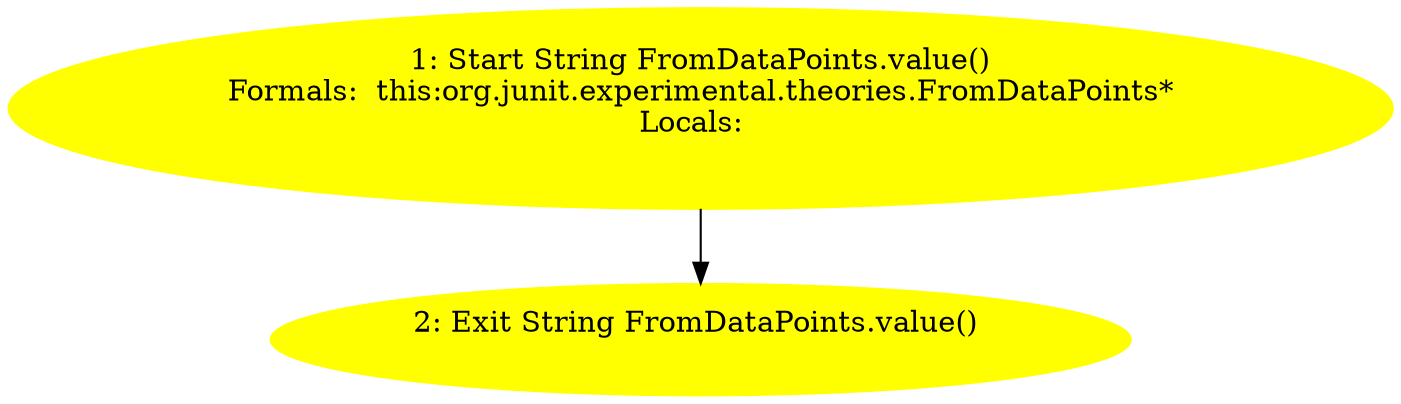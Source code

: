 /* @generated */
digraph cfg {
"org.junit.experimental.theories.FromDataPoints.value():java.lang.String.20b4e8f913da28b74641e51fd7819ec0_1" [label="1: Start String FromDataPoints.value()\nFormals:  this:org.junit.experimental.theories.FromDataPoints*\nLocals:  \n  " color=yellow style=filled]
	

	 "org.junit.experimental.theories.FromDataPoints.value():java.lang.String.20b4e8f913da28b74641e51fd7819ec0_1" -> "org.junit.experimental.theories.FromDataPoints.value():java.lang.String.20b4e8f913da28b74641e51fd7819ec0_2" ;
"org.junit.experimental.theories.FromDataPoints.value():java.lang.String.20b4e8f913da28b74641e51fd7819ec0_2" [label="2: Exit String FromDataPoints.value() \n  " color=yellow style=filled]
	

}
